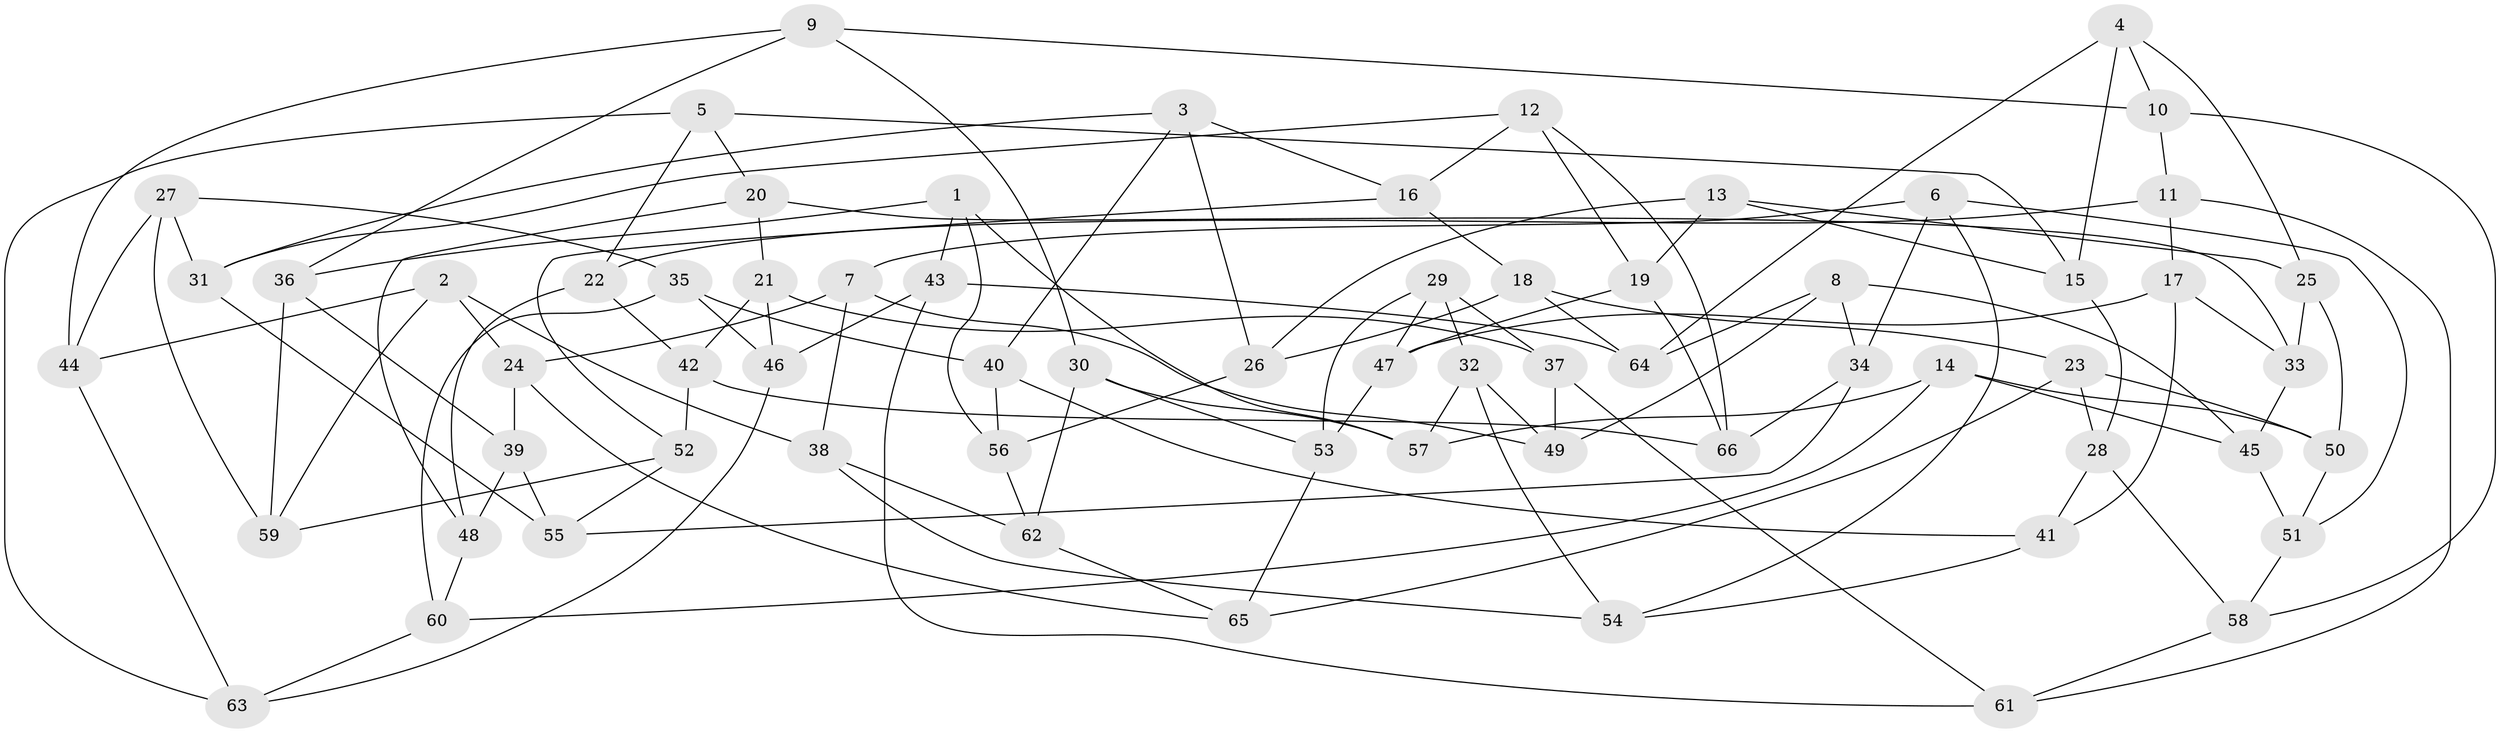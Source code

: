 // coarse degree distribution, {6: 0.525, 5: 0.125, 4: 0.325, 3: 0.025}
// Generated by graph-tools (version 1.1) at 2025/24/03/03/25 07:24:27]
// undirected, 66 vertices, 132 edges
graph export_dot {
graph [start="1"]
  node [color=gray90,style=filled];
  1;
  2;
  3;
  4;
  5;
  6;
  7;
  8;
  9;
  10;
  11;
  12;
  13;
  14;
  15;
  16;
  17;
  18;
  19;
  20;
  21;
  22;
  23;
  24;
  25;
  26;
  27;
  28;
  29;
  30;
  31;
  32;
  33;
  34;
  35;
  36;
  37;
  38;
  39;
  40;
  41;
  42;
  43;
  44;
  45;
  46;
  47;
  48;
  49;
  50;
  51;
  52;
  53;
  54;
  55;
  56;
  57;
  58;
  59;
  60;
  61;
  62;
  63;
  64;
  65;
  66;
  1 -- 36;
  1 -- 43;
  1 -- 56;
  1 -- 57;
  2 -- 44;
  2 -- 59;
  2 -- 38;
  2 -- 24;
  3 -- 40;
  3 -- 16;
  3 -- 31;
  3 -- 26;
  4 -- 25;
  4 -- 10;
  4 -- 15;
  4 -- 64;
  5 -- 22;
  5 -- 63;
  5 -- 15;
  5 -- 20;
  6 -- 54;
  6 -- 7;
  6 -- 34;
  6 -- 51;
  7 -- 49;
  7 -- 38;
  7 -- 24;
  8 -- 49;
  8 -- 34;
  8 -- 45;
  8 -- 64;
  9 -- 10;
  9 -- 44;
  9 -- 30;
  9 -- 36;
  10 -- 11;
  10 -- 58;
  11 -- 61;
  11 -- 22;
  11 -- 17;
  12 -- 19;
  12 -- 66;
  12 -- 31;
  12 -- 16;
  13 -- 25;
  13 -- 19;
  13 -- 15;
  13 -- 26;
  14 -- 50;
  14 -- 45;
  14 -- 57;
  14 -- 60;
  15 -- 28;
  16 -- 52;
  16 -- 18;
  17 -- 47;
  17 -- 33;
  17 -- 41;
  18 -- 64;
  18 -- 23;
  18 -- 26;
  19 -- 66;
  19 -- 47;
  20 -- 21;
  20 -- 48;
  20 -- 33;
  21 -- 46;
  21 -- 37;
  21 -- 42;
  22 -- 42;
  22 -- 48;
  23 -- 28;
  23 -- 50;
  23 -- 65;
  24 -- 39;
  24 -- 65;
  25 -- 50;
  25 -- 33;
  26 -- 56;
  27 -- 59;
  27 -- 35;
  27 -- 31;
  27 -- 44;
  28 -- 41;
  28 -- 58;
  29 -- 37;
  29 -- 47;
  29 -- 32;
  29 -- 53;
  30 -- 62;
  30 -- 57;
  30 -- 53;
  31 -- 55;
  32 -- 49;
  32 -- 57;
  32 -- 54;
  33 -- 45;
  34 -- 66;
  34 -- 55;
  35 -- 60;
  35 -- 46;
  35 -- 40;
  36 -- 59;
  36 -- 39;
  37 -- 61;
  37 -- 49;
  38 -- 62;
  38 -- 54;
  39 -- 55;
  39 -- 48;
  40 -- 56;
  40 -- 41;
  41 -- 54;
  42 -- 52;
  42 -- 66;
  43 -- 64;
  43 -- 61;
  43 -- 46;
  44 -- 63;
  45 -- 51;
  46 -- 63;
  47 -- 53;
  48 -- 60;
  50 -- 51;
  51 -- 58;
  52 -- 59;
  52 -- 55;
  53 -- 65;
  56 -- 62;
  58 -- 61;
  60 -- 63;
  62 -- 65;
}
